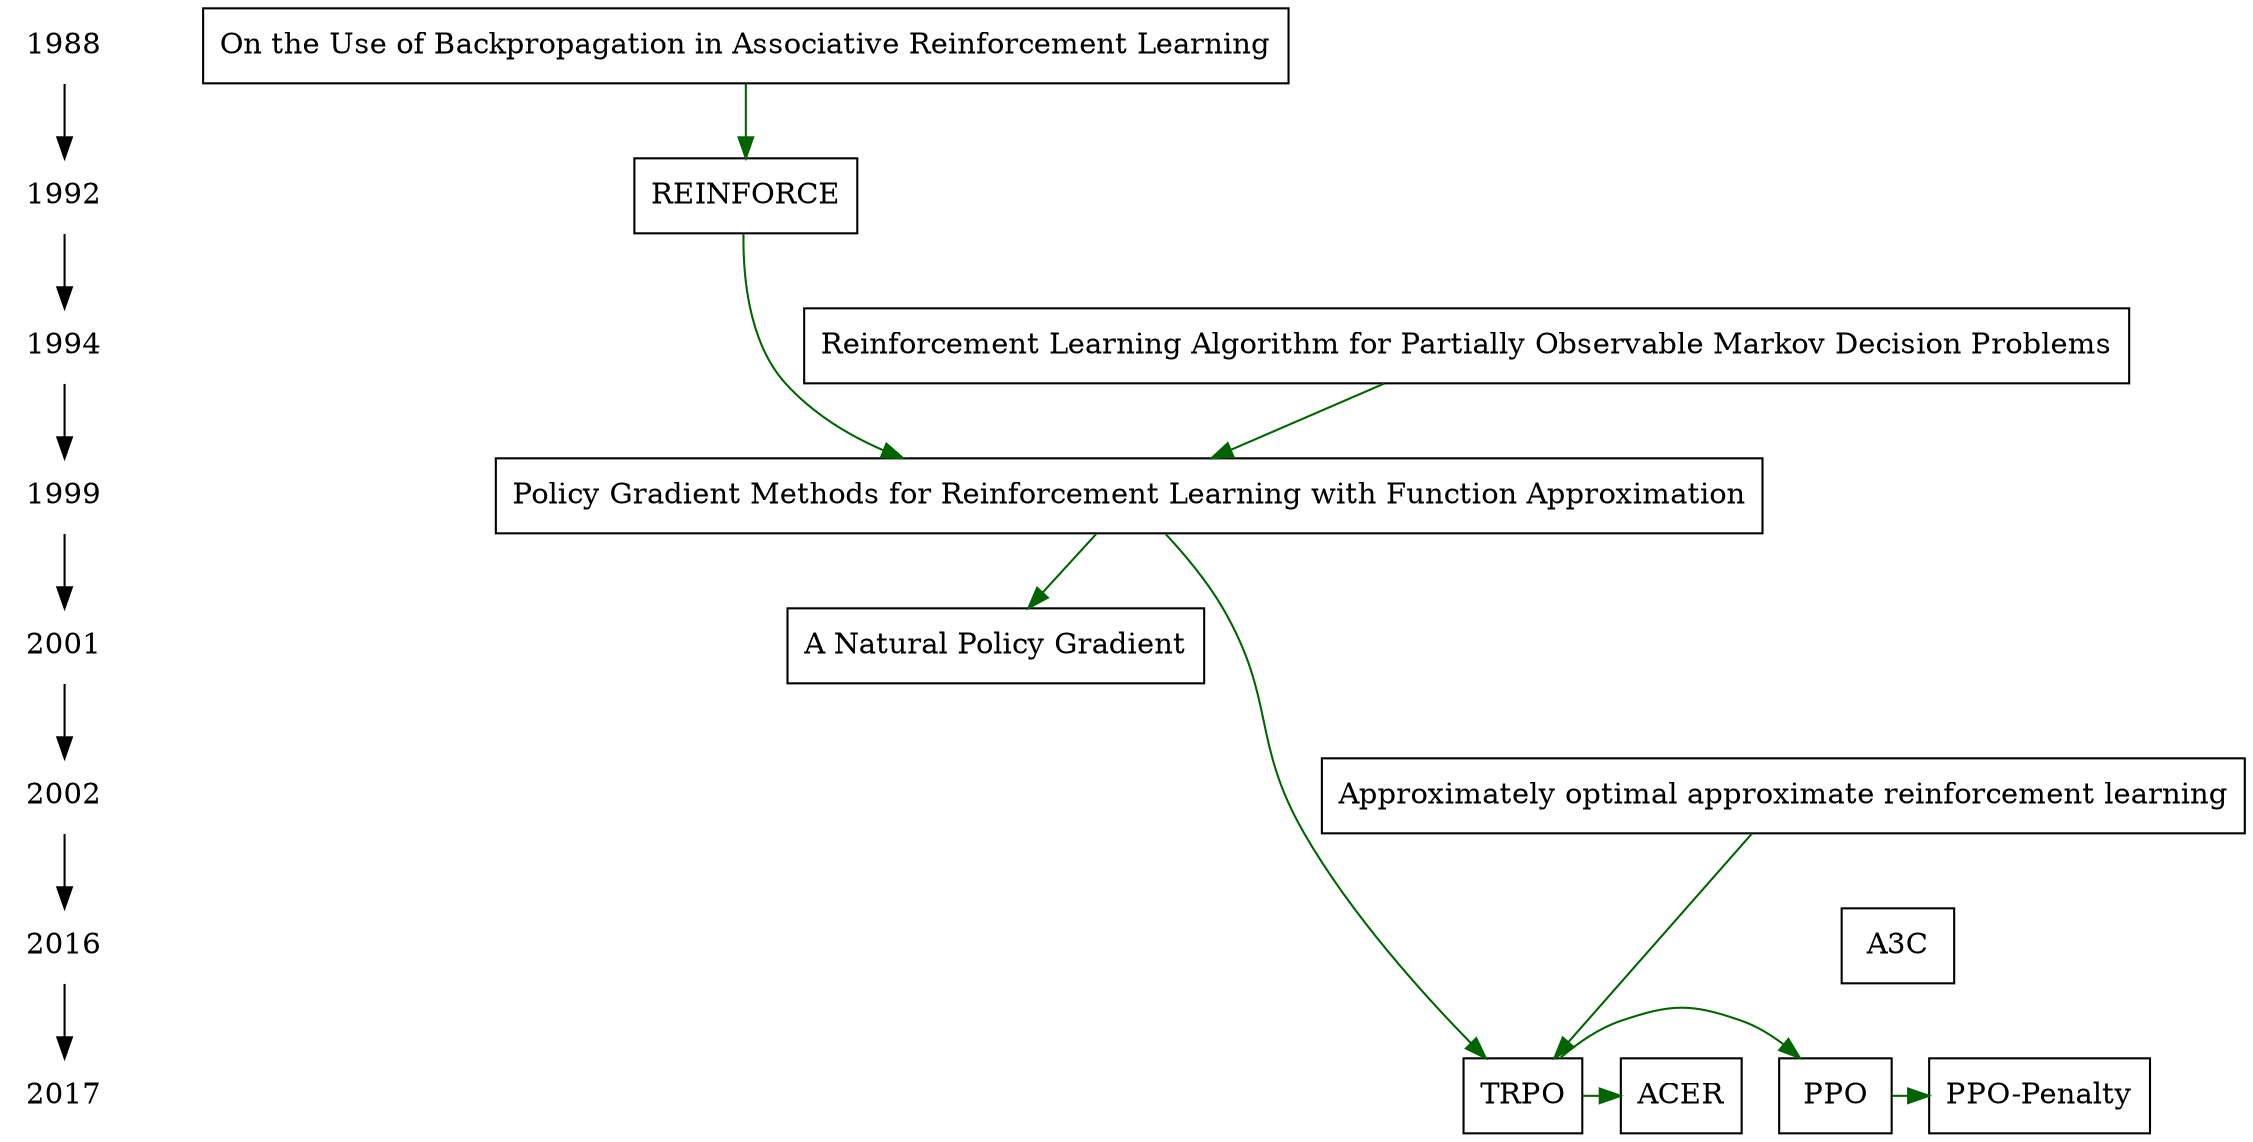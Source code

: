 digraph ML_Math{     
	    
	{
		node[shape=plaintext]
		"1988"->"1992"->"1994"->"1999"->"2001"->"2002"->"2016"->"2017";
	}
	//设置分辨率
	{
		node[shape=box]
		//1988
		a1988[label="On the Use of Backpropagation in Associative Reinforcement Learning"]
		//1992
		a1992[label="REINFORCE"]
		
		//1994
		a1994[label="Reinforcement Learning Algorithm for Partially Observable Markov Decision Problems"]
		//1999
		a1999[label="Policy Gradient Methods for Reinforcement Learning with Function Approximation"]
		//2001
		a2001[label="A Natural Policy Gradient"]
		//2002
		a2002[label="Approximately optimal approximate reinforcement learning"]
		//2016
		a2016[label="A3C"]
		//2017
		c2017[label="TRPO"]
		d2017[label="PPO-Penalty"]
		a2017[label="PPO"]
		b2017[label="ACER"]
	}
	{
		edge[color=darkgreen]
		c2017->a2017
		a1999->c2017;
		a2017->d2017;
		a1999->a2001;
		a1992->a1999;
		a1994->a1999;
		c2017->b2017;
		a2002->c2017;
		a1988->a1992
	}
	{
		{rank=same;"1988";a1988;}
		{rank=same;"1992";a1992;}
		{rank=same;"1994";a1994;}
		{rank=same;"1999";a1999;}
		{rank=same;"2001";a2001;}
		{rank=same;"2002";a2002;}
		{rank=same;"2016";a2016;}
		{rank=same;"2017";a2017;b2017;c2017;d2017}
	}
	
}